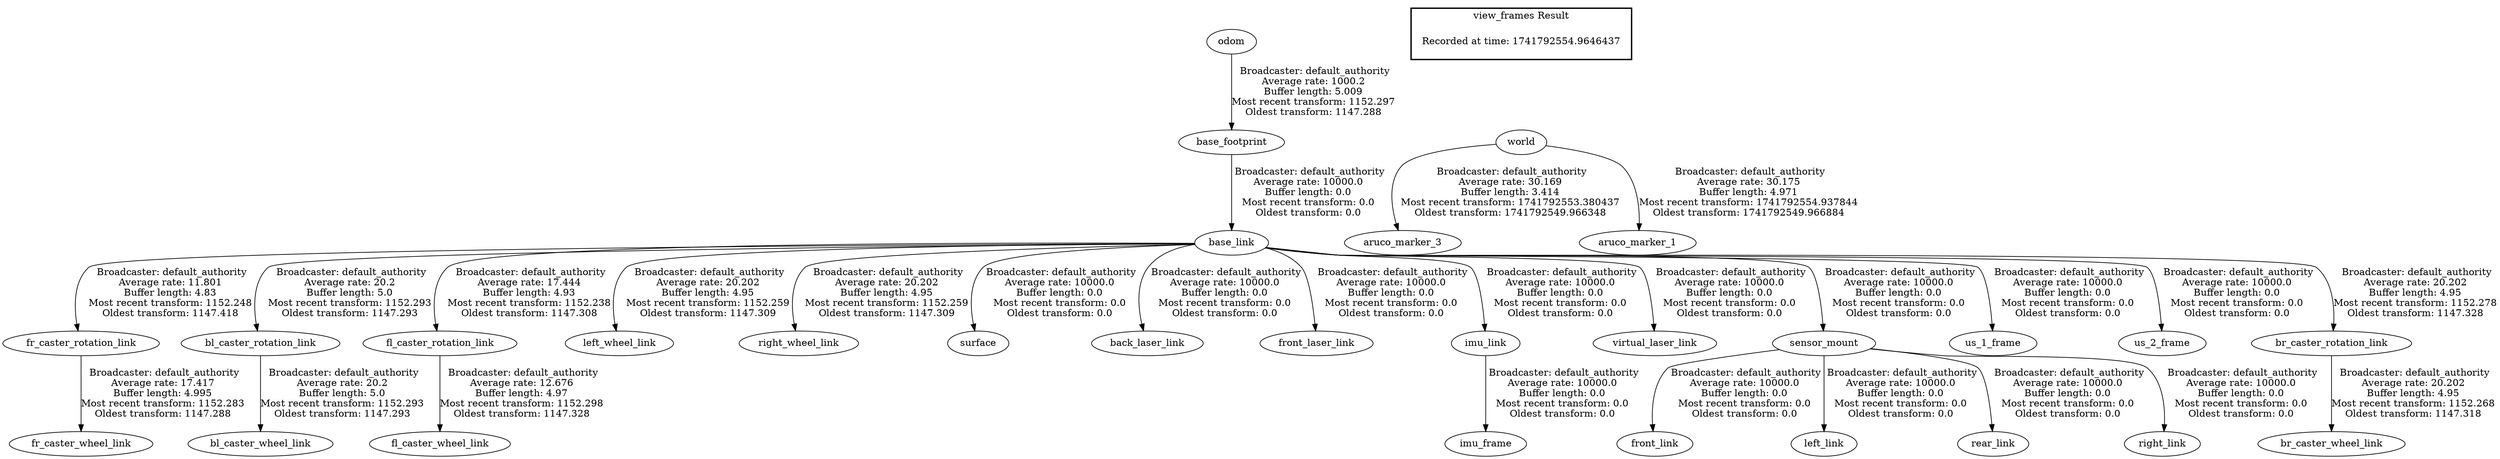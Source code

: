 digraph G {
"odom" -> "base_footprint"[label=" Broadcaster: default_authority\nAverage rate: 1000.2\nBuffer length: 5.009\nMost recent transform: 1152.297\nOldest transform: 1147.288\n"];
"fr_caster_rotation_link" -> "fr_caster_wheel_link"[label=" Broadcaster: default_authority\nAverage rate: 17.417\nBuffer length: 4.995\nMost recent transform: 1152.283\nOldest transform: 1147.288\n"];
"base_link" -> "fr_caster_rotation_link"[label=" Broadcaster: default_authority\nAverage rate: 11.801\nBuffer length: 4.83\nMost recent transform: 1152.248\nOldest transform: 1147.418\n"];
"base_link" -> "bl_caster_rotation_link"[label=" Broadcaster: default_authority\nAverage rate: 20.2\nBuffer length: 5.0\nMost recent transform: 1152.293\nOldest transform: 1147.293\n"];
"base_footprint" -> "base_link"[label=" Broadcaster: default_authority\nAverage rate: 10000.0\nBuffer length: 0.0\nMost recent transform: 0.0\nOldest transform: 0.0\n"];
"bl_caster_rotation_link" -> "bl_caster_wheel_link"[label=" Broadcaster: default_authority\nAverage rate: 20.2\nBuffer length: 5.0\nMost recent transform: 1152.293\nOldest transform: 1147.293\n"];
"base_link" -> "fl_caster_rotation_link"[label=" Broadcaster: default_authority\nAverage rate: 17.444\nBuffer length: 4.93\nMost recent transform: 1152.238\nOldest transform: 1147.308\n"];
"base_link" -> "left_wheel_link"[label=" Broadcaster: default_authority\nAverage rate: 20.202\nBuffer length: 4.95\nMost recent transform: 1152.259\nOldest transform: 1147.309\n"];
"base_link" -> "right_wheel_link"[label=" Broadcaster: default_authority\nAverage rate: 20.202\nBuffer length: 4.95\nMost recent transform: 1152.259\nOldest transform: 1147.309\n"];
"base_link" -> "surface"[label=" Broadcaster: default_authority\nAverage rate: 10000.0\nBuffer length: 0.0\nMost recent transform: 0.0\nOldest transform: 0.0\n"];
"base_link" -> "back_laser_link"[label=" Broadcaster: default_authority\nAverage rate: 10000.0\nBuffer length: 0.0\nMost recent transform: 0.0\nOldest transform: 0.0\n"];
"base_link" -> "front_laser_link"[label=" Broadcaster: default_authority\nAverage rate: 10000.0\nBuffer length: 0.0\nMost recent transform: 0.0\nOldest transform: 0.0\n"];
"base_link" -> "imu_link"[label=" Broadcaster: default_authority\nAverage rate: 10000.0\nBuffer length: 0.0\nMost recent transform: 0.0\nOldest transform: 0.0\n"];
"base_link" -> "virtual_laser_link"[label=" Broadcaster: default_authority\nAverage rate: 10000.0\nBuffer length: 0.0\nMost recent transform: 0.0\nOldest transform: 0.0\n"];
"sensor_mount" -> "front_link"[label=" Broadcaster: default_authority\nAverage rate: 10000.0\nBuffer length: 0.0\nMost recent transform: 0.0\nOldest transform: 0.0\n"];
"base_link" -> "sensor_mount"[label=" Broadcaster: default_authority\nAverage rate: 10000.0\nBuffer length: 0.0\nMost recent transform: 0.0\nOldest transform: 0.0\n"];
"imu_link" -> "imu_frame"[label=" Broadcaster: default_authority\nAverage rate: 10000.0\nBuffer length: 0.0\nMost recent transform: 0.0\nOldest transform: 0.0\n"];
"sensor_mount" -> "left_link"[label=" Broadcaster: default_authority\nAverage rate: 10000.0\nBuffer length: 0.0\nMost recent transform: 0.0\nOldest transform: 0.0\n"];
"sensor_mount" -> "rear_link"[label=" Broadcaster: default_authority\nAverage rate: 10000.0\nBuffer length: 0.0\nMost recent transform: 0.0\nOldest transform: 0.0\n"];
"sensor_mount" -> "right_link"[label=" Broadcaster: default_authority\nAverage rate: 10000.0\nBuffer length: 0.0\nMost recent transform: 0.0\nOldest transform: 0.0\n"];
"base_link" -> "us_1_frame"[label=" Broadcaster: default_authority\nAverage rate: 10000.0\nBuffer length: 0.0\nMost recent transform: 0.0\nOldest transform: 0.0\n"];
"base_link" -> "us_2_frame"[label=" Broadcaster: default_authority\nAverage rate: 10000.0\nBuffer length: 0.0\nMost recent transform: 0.0\nOldest transform: 0.0\n"];
"world" -> "aruco_marker_3"[label=" Broadcaster: default_authority\nAverage rate: 30.169\nBuffer length: 3.414\nMost recent transform: 1741792553.380437\nOldest transform: 1741792549.966348\n"];
"world" -> "aruco_marker_1"[label=" Broadcaster: default_authority\nAverage rate: 30.175\nBuffer length: 4.971\nMost recent transform: 1741792554.937844\nOldest transform: 1741792549.966884\n"];
"br_caster_rotation_link" -> "br_caster_wheel_link"[label=" Broadcaster: default_authority\nAverage rate: 20.202\nBuffer length: 4.95\nMost recent transform: 1152.268\nOldest transform: 1147.318\n"];
"base_link" -> "br_caster_rotation_link"[label=" Broadcaster: default_authority\nAverage rate: 20.202\nBuffer length: 4.95\nMost recent transform: 1152.278\nOldest transform: 1147.328\n"];
"fl_caster_rotation_link" -> "fl_caster_wheel_link"[label=" Broadcaster: default_authority\nAverage rate: 12.676\nBuffer length: 4.97\nMost recent transform: 1152.298\nOldest transform: 1147.328\n"];
edge [style=invis];
 subgraph cluster_legend { style=bold; color=black; label ="view_frames Result";
"Recorded at time: 1741792554.9646437"[ shape=plaintext ] ;
}->"world";
}